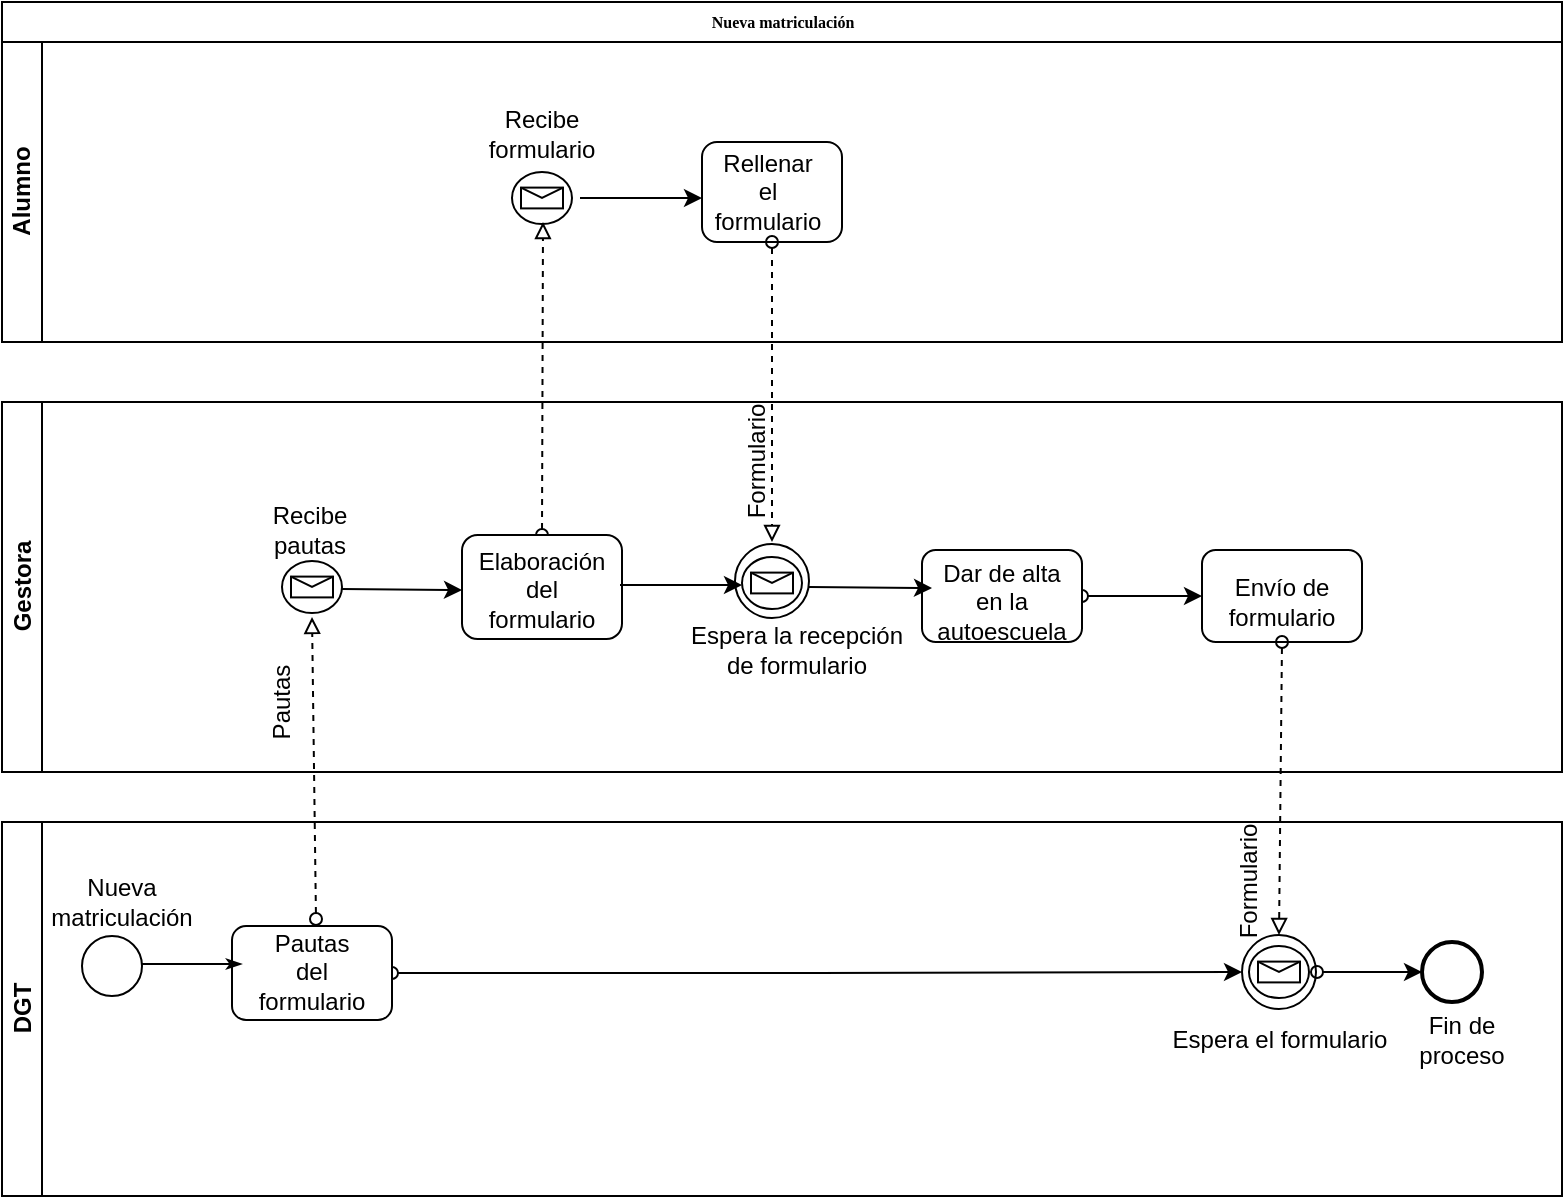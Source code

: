 <mxfile version="12.2.7" type="device" pages="2"><diagram name="Page-1" id="c7488fd3-1785-93aa-aadb-54a6760d102a"><mxGraphModel dx="1408" dy="1591" grid="1" gridSize="10" guides="1" tooltips="1" connect="1" arrows="1" fold="1" page="1" pageScale="1" pageWidth="1100" pageHeight="850" background="#ffffff" math="0" shadow="0"><root><mxCell id="0"/><mxCell id="1" parent="0"/><mxCell id="2b4e8129b02d487f-1" value="&lt;div&gt;Nueva matriculación&lt;/div&gt;" style="swimlane;html=1;childLayout=stackLayout;horizontal=1;startSize=20;horizontalStack=0;rounded=0;shadow=0;labelBackgroundColor=none;strokeColor=#000000;strokeWidth=1;fillColor=#ffffff;fontFamily=Verdana;fontSize=8;fontColor=#000000;align=center;" parent="1" vertex="1"><mxGeometry x="180" y="-140" width="780" height="20" as="geometry"/></mxCell><mxCell id="2b4e8129b02d487f-2" value="&lt;div&gt;Alumno&lt;/div&gt;" style="swimlane;html=1;startSize=20;horizontal=0;" parent="1" vertex="1"><mxGeometry x="180" y="-120" width="780" height="150" as="geometry"/></mxCell><mxCell id="2b4e8129b02d487f-7" value="" style="rounded=1;whiteSpace=wrap;html=1;shadow=0;labelBackgroundColor=none;strokeColor=#000000;strokeWidth=1;fillColor=#ffffff;fontFamily=Verdana;fontSize=8;fontColor=#000000;align=center;" parent="2b4e8129b02d487f-2" vertex="1"><mxGeometry x="350" y="50" width="70" height="50" as="geometry"/></mxCell><mxCell id="YuflgJRQoO6ENukYpwJO-20" value="" style="endArrow=block;dashed=1;html=1;entryX=0.5;entryY=1;entryDx=0;entryDy=0;strokeColor=#000000;endFill=0;startArrow=oval;startFill=0;exitX=0.5;exitY=0;exitDx=0;exitDy=0;" parent="2b4e8129b02d487f-2" source="YuflgJRQoO6ENukYpwJO-17" edge="1"><mxGeometry width="50" height="50" relative="1" as="geometry"><mxPoint x="270.5" y="218.5" as="sourcePoint"/><mxPoint x="270.5" y="90" as="targetPoint"/></mxGeometry></mxCell><mxCell id="YuflgJRQoO6ENukYpwJO-21" value="Rellenar el formulario" style="text;html=1;strokeColor=none;fillColor=none;align=center;verticalAlign=middle;whiteSpace=wrap;rounded=0;" parent="2b4e8129b02d487f-2" vertex="1"><mxGeometry x="362.5" y="65" width="40" height="20" as="geometry"/></mxCell><mxCell id="YuflgJRQoO6ENukYpwJO-26" value="" style="shape=mxgraph.bpmn.shape;html=1;verticalLabelPosition=bottom;labelBackgroundColor=#ffffff;verticalAlign=top;perimeter=ellipsePerimeter;outline=standard;symbol=message;fontFamily=Helvetica;fontSize=12;fontColor=#000000;align=center;strokeColor=#000000;strokeWidth=1;fillColor=none;perimeterSpacing=4;" parent="2b4e8129b02d487f-2" vertex="1"><mxGeometry x="255" y="65" width="30" height="26" as="geometry"/></mxCell><mxCell id="YuflgJRQoO6ENukYpwJO-30" value="Recibe formulario" style="text;html=1;strokeColor=none;fillColor=none;align=center;verticalAlign=middle;whiteSpace=wrap;rounded=0;" parent="2b4e8129b02d487f-2" vertex="1"><mxGeometry x="240" y="30" width="60" height="32" as="geometry"/></mxCell><mxCell id="YuflgJRQoO6ENukYpwJO-31" value="" style="endArrow=classic;html=1;strokeColor=#000000;exitX=1;exitY=0.5;exitDx=0;exitDy=0;" parent="2b4e8129b02d487f-2" source="YuflgJRQoO6ENukYpwJO-26" edge="1"><mxGeometry width="50" height="50" relative="1" as="geometry"><mxPoint x="290" y="110" as="sourcePoint"/><mxPoint x="350" y="78" as="targetPoint"/></mxGeometry></mxCell><mxCell id="2b4e8129b02d487f-3" value="&lt;div&gt;Gestora&lt;/div&gt;" style="swimlane;html=1;startSize=20;horizontal=0;" parent="1" vertex="1"><mxGeometry x="180" y="60" width="780" height="185" as="geometry"/></mxCell><mxCell id="YuflgJRQoO6ENukYpwJO-11" value="Recibe pautas" style="text;html=1;strokeColor=none;fillColor=none;align=center;verticalAlign=middle;whiteSpace=wrap;rounded=0;" parent="2b4e8129b02d487f-3" vertex="1"><mxGeometry x="133.5" y="54" width="40" height="20" as="geometry"/></mxCell><mxCell id="YuflgJRQoO6ENukYpwJO-15" value="" style="shape=mxgraph.bpmn.shape;html=1;verticalLabelPosition=bottom;labelBackgroundColor=#ffffff;verticalAlign=top;perimeter=ellipsePerimeter;outline=standard;symbol=message;fontFamily=Helvetica;fontSize=12;fontColor=#000000;align=center;strokeColor=#000000;strokeWidth=1;fillColor=none;perimeterSpacing=2;" parent="2b4e8129b02d487f-3" vertex="1"><mxGeometry x="140" y="79.5" width="30" height="26" as="geometry"/></mxCell><mxCell id="YuflgJRQoO6ENukYpwJO-16" value="" style="endArrow=classic;html=1;strokeColor=#000000;" parent="2b4e8129b02d487f-3" edge="1"><mxGeometry width="50" height="50" relative="1" as="geometry"><mxPoint x="170" y="93.5" as="sourcePoint"/><mxPoint x="230" y="94" as="targetPoint"/></mxGeometry></mxCell><mxCell id="YuflgJRQoO6ENukYpwJO-17" value="" style="rounded=1;whiteSpace=wrap;html=1;shadow=0;labelBackgroundColor=none;strokeColor=#000000;strokeWidth=1;fillColor=#ffffff;fontFamily=Verdana;fontSize=8;fontColor=#000000;align=center;" parent="2b4e8129b02d487f-3" vertex="1"><mxGeometry x="230" y="66.5" width="80" height="52" as="geometry"/></mxCell><mxCell id="YuflgJRQoO6ENukYpwJO-18" value="Elaboración del formulario" style="text;html=1;strokeColor=none;fillColor=none;align=center;verticalAlign=middle;whiteSpace=wrap;rounded=0;" parent="2b4e8129b02d487f-3" vertex="1"><mxGeometry x="250" y="83.5" width="40" height="20" as="geometry"/></mxCell><mxCell id="YuflgJRQoO6ENukYpwJO-32" value="Pautas" style="text;html=1;strokeColor=none;fillColor=none;align=center;verticalAlign=middle;whiteSpace=wrap;rounded=0;rotation=-90;" parent="2b4e8129b02d487f-3" vertex="1"><mxGeometry x="120" y="140" width="40" height="20" as="geometry"/></mxCell><mxCell id="YuflgJRQoO6ENukYpwJO-33" value="" style="endArrow=block;dashed=1;html=1;strokeColor=#000000;endFill=0;startArrow=oval;startFill=0;exitX=0.5;exitY=1;exitDx=0;exitDy=0;" parent="2b4e8129b02d487f-3" source="2b4e8129b02d487f-7" edge="1"><mxGeometry width="50" height="50" relative="1" as="geometry"><mxPoint x="379.5" y="93.5" as="sourcePoint"/><mxPoint x="385" y="70" as="targetPoint"/></mxGeometry></mxCell><mxCell id="YuflgJRQoO6ENukYpwJO-34" value="Formulario" style="text;html=1;strokeColor=none;fillColor=none;align=center;verticalAlign=middle;whiteSpace=wrap;rounded=0;rotation=-90;" parent="2b4e8129b02d487f-3" vertex="1"><mxGeometry x="357.5" y="20" width="40" height="20" as="geometry"/></mxCell><mxCell id="YuflgJRQoO6ENukYpwJO-25" value="" style="ellipse;whiteSpace=wrap;html=1;aspect=fixed;strokeColor=#000000;strokeWidth=1;" parent="2b4e8129b02d487f-3" vertex="1"><mxGeometry x="366.5" y="71" width="37" height="37" as="geometry"/></mxCell><mxCell id="YuflgJRQoO6ENukYpwJO-36" value="" style="shape=mxgraph.bpmn.shape;html=1;verticalLabelPosition=bottom;labelBackgroundColor=#ffffff;verticalAlign=top;perimeter=ellipsePerimeter;outline=standard;symbol=message;fontFamily=Helvetica;fontSize=12;fontColor=#000000;align=center;strokeColor=#000000;strokeWidth=1;fillColor=none;perimeterSpacing=4;" parent="2b4e8129b02d487f-3" vertex="1"><mxGeometry x="370" y="77.5" width="30" height="26" as="geometry"/></mxCell><mxCell id="YuflgJRQoO6ENukYpwJO-37" value="Espera la recepción de formulario" style="text;html=1;strokeColor=none;fillColor=none;align=center;verticalAlign=middle;whiteSpace=wrap;rounded=0;" parent="2b4e8129b02d487f-3" vertex="1"><mxGeometry x="340" y="108" width="115" height="32" as="geometry"/></mxCell><mxCell id="YuflgJRQoO6ENukYpwJO-38" value="" style="endArrow=classic;html=1;strokeColor=#000000;exitX=1;exitY=0.5;exitDx=0;exitDy=0;" parent="2b4e8129b02d487f-3" edge="1"><mxGeometry width="50" height="50" relative="1" as="geometry"><mxPoint x="309" y="91.5" as="sourcePoint"/><mxPoint x="370" y="91.5" as="targetPoint"/></mxGeometry></mxCell><mxCell id="YuflgJRQoO6ENukYpwJO-48" value="" style="edgeStyle=orthogonalEdgeStyle;rounded=0;orthogonalLoop=1;jettySize=auto;html=1;startArrow=oval;startFill=0;endArrow=classic;endFill=1;strokeColor=#000000;entryX=0;entryY=0.5;entryDx=0;entryDy=0;" parent="2b4e8129b02d487f-3" source="2b4e8129b02d487f-14" target="2b4e8129b02d487f-17" edge="1"><mxGeometry relative="1" as="geometry"/></mxCell><mxCell id="2b4e8129b02d487f-14" value="" style="rounded=1;whiteSpace=wrap;html=1;shadow=0;labelBackgroundColor=none;strokeColor=#000000;strokeWidth=1;fillColor=#ffffff;fontFamily=Verdana;fontSize=8;fontColor=#000000;align=center;" parent="2b4e8129b02d487f-3" vertex="1"><mxGeometry x="460" y="74" width="80" height="46" as="geometry"/></mxCell><mxCell id="YuflgJRQoO6ENukYpwJO-42" value="" style="endArrow=classic;html=1;strokeColor=#000000;exitX=1;exitY=0.5;exitDx=0;exitDy=0;" parent="2b4e8129b02d487f-3" edge="1"><mxGeometry width="50" height="50" relative="1" as="geometry"><mxPoint x="403.5" y="92.5" as="sourcePoint"/><mxPoint x="465" y="93" as="targetPoint"/></mxGeometry></mxCell><mxCell id="YuflgJRQoO6ENukYpwJO-43" value="Dar de alta en la autoescuela" style="text;html=1;strokeColor=none;fillColor=none;align=center;verticalAlign=middle;whiteSpace=wrap;rounded=0;" parent="2b4e8129b02d487f-3" vertex="1"><mxGeometry x="470" y="89" width="60" height="21" as="geometry"/></mxCell><mxCell id="2b4e8129b02d487f-17" value="" style="rounded=1;whiteSpace=wrap;html=1;shadow=0;labelBackgroundColor=none;strokeColor=#000000;strokeWidth=1;fillColor=#ffffff;fontFamily=Verdana;fontSize=8;fontColor=#000000;align=center;" parent="2b4e8129b02d487f-3" vertex="1"><mxGeometry x="600" y="74" width="80" height="46" as="geometry"/></mxCell><mxCell id="YuflgJRQoO6ENukYpwJO-44" value="Envío de formulario" style="text;html=1;strokeColor=none;fillColor=none;align=center;verticalAlign=middle;whiteSpace=wrap;rounded=0;" parent="2b4e8129b02d487f-3" vertex="1"><mxGeometry x="610" y="89.5" width="60" height="21" as="geometry"/></mxCell><mxCell id="YuflgJRQoO6ENukYpwJO-49" value="" style="endArrow=block;dashed=1;html=1;strokeColor=#000000;endFill=0;startArrow=oval;startFill=0;exitX=0.5;exitY=1;exitDx=0;exitDy=0;entryX=0.5;entryY=0;entryDx=0;entryDy=0;" parent="2b4e8129b02d487f-3" target="YuflgJRQoO6ENukYpwJO-52" edge="1"><mxGeometry width="50" height="50" relative="1" as="geometry"><mxPoint x="640" y="120" as="sourcePoint"/><mxPoint x="640" y="240" as="targetPoint"/></mxGeometry></mxCell><mxCell id="2b4e8129b02d487f-4" value="DGT" style="swimlane;html=1;startSize=20;horizontal=0;" parent="1" vertex="1"><mxGeometry x="180" y="270" width="780" height="187" as="geometry"/></mxCell><mxCell id="2b4e8129b02d487f-28" style="edgeStyle=orthogonalEdgeStyle;rounded=0;html=1;labelBackgroundColor=none;startArrow=none;startFill=0;startSize=5;endArrow=classicThin;endFill=1;endSize=5;jettySize=auto;orthogonalLoop=1;strokeColor=#000000;strokeWidth=1;fontFamily=Verdana;fontSize=8;fontColor=#000000;" parent="2b4e8129b02d487f-4" edge="1"><mxGeometry relative="1" as="geometry"/></mxCell><mxCell id="2b4e8129b02d487f-29" value="Yes" style="edgeStyle=orthogonalEdgeStyle;rounded=0;html=1;entryX=0;entryY=0.5;labelBackgroundColor=none;startArrow=none;startFill=0;startSize=5;endArrow=classicThin;endFill=1;endSize=5;jettySize=auto;orthogonalLoop=1;strokeColor=#000000;strokeWidth=1;fontFamily=Verdana;fontSize=8;fontColor=#000000;" parent="2b4e8129b02d487f-4" edge="1"><mxGeometry x="-0.501" y="6" relative="1" as="geometry"><mxPoint as="offset"/></mxGeometry></mxCell><mxCell id="2b4e8129b02d487f-30" style="edgeStyle=orthogonalEdgeStyle;rounded=0;html=1;labelBackgroundColor=none;startArrow=none;startFill=0;startSize=5;endArrow=classicThin;endFill=1;endSize=5;jettySize=auto;orthogonalLoop=1;strokeColor=#000000;strokeWidth=1;fontFamily=Verdana;fontSize=8;fontColor=#000000;" parent="2b4e8129b02d487f-4" edge="1"><mxGeometry relative="1" as="geometry"/></mxCell><mxCell id="2b4e8129b02d487f-5" value="" style="ellipse;whiteSpace=wrap;html=1;rounded=0;shadow=0;labelBackgroundColor=none;strokeColor=#000000;strokeWidth=1;fillColor=#ffffff;fontFamily=Verdana;fontSize=8;fontColor=#000000;align=center;" parent="2b4e8129b02d487f-4" vertex="1"><mxGeometry x="40" y="57" width="30" height="30" as="geometry"/></mxCell><mxCell id="YuflgJRQoO6ENukYpwJO-2" value="Nueva matriculación" style="text;html=1;strokeColor=none;fillColor=none;align=center;verticalAlign=middle;whiteSpace=wrap;rounded=0;" parent="2b4e8129b02d487f-4" vertex="1"><mxGeometry x="40" y="30" width="40" height="20" as="geometry"/></mxCell><mxCell id="YuflgJRQoO6ENukYpwJO-55" value="" style="edgeStyle=orthogonalEdgeStyle;rounded=0;orthogonalLoop=1;jettySize=auto;html=1;startArrow=oval;startFill=0;endArrow=classic;endFill=1;strokeColor=#000000;entryX=0;entryY=0.5;entryDx=0;entryDy=0;" parent="2b4e8129b02d487f-4" source="YuflgJRQoO6ENukYpwJO-4" target="YuflgJRQoO6ENukYpwJO-52" edge="1"><mxGeometry relative="1" as="geometry"><mxPoint x="600" y="65" as="targetPoint"/></mxGeometry></mxCell><mxCell id="YuflgJRQoO6ENukYpwJO-4" value="" style="rounded=1;whiteSpace=wrap;html=1;shadow=0;labelBackgroundColor=none;strokeColor=#000000;strokeWidth=1;fillColor=#ffffff;fontFamily=Verdana;fontSize=8;fontColor=#000000;align=center;" parent="2b4e8129b02d487f-4" vertex="1"><mxGeometry x="115" y="52" width="80" height="47" as="geometry"/></mxCell><mxCell id="YuflgJRQoO6ENukYpwJO-5" style="edgeStyle=orthogonalEdgeStyle;rounded=0;html=1;labelBackgroundColor=none;startArrow=none;startFill=0;startSize=5;endArrow=classicThin;endFill=1;endSize=5;jettySize=auto;orthogonalLoop=1;strokeColor=#000000;strokeWidth=1;fontFamily=Verdana;fontSize=8;fontColor=#000000;" parent="2b4e8129b02d487f-4" edge="1"><mxGeometry relative="1" as="geometry"><mxPoint x="70" y="71" as="sourcePoint"/><mxPoint x="120" y="71" as="targetPoint"/></mxGeometry></mxCell><mxCell id="YuflgJRQoO6ENukYpwJO-6" value="Pautas del formulario" style="text;html=1;strokeColor=none;fillColor=none;align=center;verticalAlign=middle;whiteSpace=wrap;rounded=0;" parent="2b4e8129b02d487f-4" vertex="1"><mxGeometry x="135" y="65" width="40" height="20" as="geometry"/></mxCell><mxCell id="YuflgJRQoO6ENukYpwJO-8" value="" style="endArrow=block;dashed=1;html=1;entryX=0.5;entryY=1;entryDx=0;entryDy=0;strokeColor=#000000;endFill=0;startArrow=oval;startFill=0;" parent="2b4e8129b02d487f-4" target="YuflgJRQoO6ENukYpwJO-15" edge="1"><mxGeometry width="50" height="50" relative="1" as="geometry"><mxPoint x="157" y="48.5" as="sourcePoint"/><mxPoint x="157" y="-80" as="targetPoint"/></mxGeometry></mxCell><mxCell id="YuflgJRQoO6ENukYpwJO-52" value="" style="ellipse;whiteSpace=wrap;html=1;aspect=fixed;strokeColor=#000000;strokeWidth=1;" parent="2b4e8129b02d487f-4" vertex="1"><mxGeometry x="620" y="56.5" width="37" height="37" as="geometry"/></mxCell><mxCell id="YuflgJRQoO6ENukYpwJO-53" value="" style="shape=mxgraph.bpmn.shape;html=1;verticalLabelPosition=bottom;labelBackgroundColor=#ffffff;verticalAlign=top;perimeter=ellipsePerimeter;outline=standard;symbol=message;fontFamily=Helvetica;fontSize=12;fontColor=#000000;align=center;strokeColor=#000000;strokeWidth=1;fillColor=none;perimeterSpacing=4;" parent="2b4e8129b02d487f-4" vertex="1"><mxGeometry x="623.5" y="62" width="30" height="26" as="geometry"/></mxCell><mxCell id="YuflgJRQoO6ENukYpwJO-56" value="Formulario" style="text;html=1;strokeColor=none;fillColor=none;align=center;verticalAlign=middle;whiteSpace=wrap;rounded=0;rotation=-90;" parent="2b4e8129b02d487f-4" vertex="1"><mxGeometry x="603.5" y="20" width="40" height="20" as="geometry"/></mxCell><mxCell id="YuflgJRQoO6ENukYpwJO-59" value="Espera el formulario" style="text;html=1;strokeColor=none;fillColor=none;align=center;verticalAlign=middle;whiteSpace=wrap;rounded=0;rotation=0;direction=west;" parent="2b4e8129b02d487f-4" vertex="1"><mxGeometry x="582.5" y="99" width="112" height="20" as="geometry"/></mxCell><mxCell id="YuflgJRQoO6ENukYpwJO-61" value="" style="edgeStyle=orthogonalEdgeStyle;rounded=0;orthogonalLoop=1;jettySize=auto;html=1;startArrow=oval;startFill=0;endArrow=classic;endFill=1;strokeColor=#000000;exitX=1;exitY=0.5;exitDx=0;exitDy=0;entryX=0;entryY=0.5;entryDx=0;entryDy=0;" parent="2b4e8129b02d487f-4" source="YuflgJRQoO6ENukYpwJO-53" target="YuflgJRQoO6ENukYpwJO-60" edge="1"><mxGeometry relative="1" as="geometry"><mxPoint x="700" y="40" as="targetPoint"/></mxGeometry></mxCell><mxCell id="YuflgJRQoO6ENukYpwJO-60" value="" style="ellipse;whiteSpace=wrap;html=1;rounded=0;shadow=0;labelBackgroundColor=none;strokeColor=#000000;strokeWidth=2;fillColor=#ffffff;fontFamily=Verdana;fontSize=8;fontColor=#000000;align=center;" parent="2b4e8129b02d487f-4" vertex="1"><mxGeometry x="710" y="60" width="30" height="30" as="geometry"/></mxCell><mxCell id="YuflgJRQoO6ENukYpwJO-62" value="Fin de proceso" style="text;html=1;strokeColor=none;fillColor=none;align=center;verticalAlign=middle;whiteSpace=wrap;rounded=0;rotation=0;direction=west;" parent="2b4e8129b02d487f-4" vertex="1"><mxGeometry x="694.5" y="98.5" width="70" height="21" as="geometry"/></mxCell></root></mxGraphModel></diagram><diagram id="R3vscmj2q74kamEbKWrO" name="Page-2"><mxGraphModel dx="1408" dy="741" grid="1" gridSize="10" guides="1" tooltips="1" connect="1" arrows="1" fold="1" page="1" pageScale="1" pageWidth="827" pageHeight="1169" math="0" shadow="0"><root><mxCell id="62UHj_8m70tI9023LGrU-0"/><mxCell id="62UHj_8m70tI9023LGrU-1" parent="62UHj_8m70tI9023LGrU-0"/><mxCell id="62UHj_8m70tI9023LGrU-3" value="&lt;div&gt;Alumno&lt;/div&gt;" style="swimlane;html=1;startSize=20;horizontal=0;" parent="62UHj_8m70tI9023LGrU-1" vertex="1"><mxGeometry x="180" y="60" width="780" height="150" as="geometry"/></mxCell><mxCell id="62UHj_8m70tI9023LGrU-5" value="" style="rounded=1;whiteSpace=wrap;html=1;shadow=0;labelBackgroundColor=none;strokeColor=#000000;strokeWidth=1;fillColor=#ffffff;fontFamily=Verdana;fontSize=8;fontColor=#000000;align=center;" parent="62UHj_8m70tI9023LGrU-3" vertex="1"><mxGeometry x="350" y="50" width="70" height="50" as="geometry"/></mxCell><mxCell id="62UHj_8m70tI9023LGrU-8" value="Dar clase práctica" style="text;html=1;strokeColor=none;fillColor=none;align=center;verticalAlign=middle;whiteSpace=wrap;rounded=0;" parent="62UHj_8m70tI9023LGrU-3" vertex="1"><mxGeometry x="362.5" y="65" width="40" height="20" as="geometry"/></mxCell><mxCell id="62UHj_8m70tI9023LGrU-10" value="Recibe Bono" style="text;html=1;strokeColor=none;fillColor=none;align=center;verticalAlign=middle;whiteSpace=wrap;rounded=0;" parent="62UHj_8m70tI9023LGrU-3" vertex="1"><mxGeometry x="240" y="30" width="60" height="32" as="geometry"/></mxCell><mxCell id="62UHj_8m70tI9023LGrU-11" value="" style="endArrow=classic;html=1;strokeColor=#000000;exitX=1;exitY=0.5;exitDx=0;exitDy=0;" parent="62UHj_8m70tI9023LGrU-3" edge="1"><mxGeometry width="50" height="50" relative="1" as="geometry"><mxPoint x="289.0" y="78" as="sourcePoint"/><mxPoint x="350" y="78" as="targetPoint"/></mxGeometry></mxCell><mxCell id="62UHj_8m70tI9023LGrU-40" value="" style="ellipse;whiteSpace=wrap;html=1;rounded=0;shadow=0;labelBackgroundColor=none;strokeColor=#000000;strokeWidth=1;fillColor=#ffffff;fontFamily=Verdana;fontSize=8;fontColor=#000000;align=center;" parent="62UHj_8m70tI9023LGrU-3" vertex="1"><mxGeometry x="40" y="61" width="30" height="30" as="geometry"/></mxCell><mxCell id="62UHj_8m70tI9023LGrU-44" style="edgeStyle=orthogonalEdgeStyle;rounded=0;html=1;labelBackgroundColor=none;startArrow=none;startFill=0;startSize=5;endArrow=classicThin;endFill=1;endSize=5;jettySize=auto;orthogonalLoop=1;strokeColor=#000000;strokeWidth=1;fontFamily=Verdana;fontSize=8;fontColor=#000000;" parent="62UHj_8m70tI9023LGrU-3" edge="1"><mxGeometry relative="1" as="geometry"><mxPoint x="70" y="77.5" as="sourcePoint"/><mxPoint x="120" y="77.5" as="targetPoint"/></mxGeometry></mxCell><mxCell id="62UHj_8m70tI9023LGrU-43" value="Comprar bono" style="rounded=1;whiteSpace=wrap;html=1;shadow=0;labelBackgroundColor=none;strokeColor=#000000;strokeWidth=1;fillColor=#ffffff;fontFamily=Verdana;fontSize=11;fontColor=#000000;align=center;" parent="62UHj_8m70tI9023LGrU-3" vertex="1"><mxGeometry x="115" y="52.5" width="80" height="47" as="geometry"/></mxCell><mxCell id="u8wR6ZIkoryfTPosUOqS-2" value="" style="endArrow=classic;html=1;strokeColor=#000000;exitX=1;exitY=0.5;exitDx=0;exitDy=0;" parent="62UHj_8m70tI9023LGrU-3" edge="1"><mxGeometry width="50" height="50" relative="1" as="geometry"><mxPoint x="194.0" y="77.5" as="sourcePoint"/><mxPoint x="255" y="77.5" as="targetPoint"/></mxGeometry></mxCell><mxCell id="u8wR6ZIkoryfTPosUOqS-9" value="" style="ellipse;whiteSpace=wrap;html=1;aspect=fixed;strokeColor=#000000;strokeWidth=1;" parent="62UHj_8m70tI9023LGrU-3" vertex="1"><mxGeometry x="254" y="60" width="37" height="37" as="geometry"/></mxCell><mxCell id="u8wR6ZIkoryfTPosUOqS-10" value="" style="shape=mxgraph.bpmn.shape;html=1;verticalLabelPosition=bottom;labelBackgroundColor=#ffffff;verticalAlign=top;perimeter=ellipsePerimeter;outline=standard;symbol=message;fontFamily=Helvetica;fontSize=12;fontColor=#000000;align=center;strokeColor=#000000;strokeWidth=1;fillColor=none;perimeterSpacing=4;" parent="62UHj_8m70tI9023LGrU-3" vertex="1"><mxGeometry x="257.5" y="66.5" width="30" height="26" as="geometry"/></mxCell><mxCell id="Tu47i8s4khAMISkz7aZB-0" value="Nueva clase&lt;br&gt;práctica" style="text;html=1;resizable=0;points=[];autosize=1;align=left;verticalAlign=top;spacingTop=-4;" vertex="1" parent="62UHj_8m70tI9023LGrU-3"><mxGeometry x="30" y="100" width="80" height="30" as="geometry"/></mxCell><mxCell id="u8wR6ZIkoryfTPosUOqS-1" value="" style="endArrow=block;dashed=1;html=1;entryX=0.5;entryY=0;entryDx=0;entryDy=0;strokeColor=#000000;endFill=0;startArrow=oval;startFill=0;exitX=0.5;exitY=1;exitDx=0;exitDy=0;" parent="62UHj_8m70tI9023LGrU-1" source="62UHj_8m70tI9023LGrU-43" target="62UHj_8m70tI9023LGrU-15" edge="1"><mxGeometry width="50" height="50" relative="1" as="geometry"><mxPoint x="270.0" y="324.5" as="sourcePoint"/><mxPoint x="270.0" y="196.0" as="targetPoint"/></mxGeometry></mxCell><mxCell id="62UHj_8m70tI9023LGrU-13" value="&lt;div&gt;Gestora&lt;/div&gt;" style="swimlane;html=1;startSize=20;horizontal=0;" parent="62UHj_8m70tI9023LGrU-1" vertex="1"><mxGeometry x="180" y="240" width="780" height="200" as="geometry"/></mxCell><mxCell id="62UHj_8m70tI9023LGrU-14" value="Recibe petición" style="text;html=1;strokeColor=none;fillColor=none;align=center;verticalAlign=middle;whiteSpace=wrap;rounded=0;" parent="62UHj_8m70tI9023LGrU-13" vertex="1"><mxGeometry x="135" y="123" width="40" height="20" as="geometry"/></mxCell><mxCell id="62UHj_8m70tI9023LGrU-15" value="" style="shape=mxgraph.bpmn.shape;html=1;verticalLabelPosition=bottom;labelBackgroundColor=#ffffff;verticalAlign=top;perimeter=ellipsePerimeter;outline=standard;symbol=message;fontFamily=Helvetica;fontSize=12;fontColor=#000000;align=center;strokeColor=#000000;strokeWidth=1;fillColor=none;perimeterSpacing=2;" parent="62UHj_8m70tI9023LGrU-13" vertex="1"><mxGeometry x="140" y="79.5" width="30" height="26" as="geometry"/></mxCell><mxCell id="62UHj_8m70tI9023LGrU-16" value="" style="endArrow=classic;html=1;strokeColor=#000000;" parent="62UHj_8m70tI9023LGrU-13" edge="1"><mxGeometry width="50" height="50" relative="1" as="geometry"><mxPoint x="170" y="93.5" as="sourcePoint"/><mxPoint x="230" y="94" as="targetPoint"/></mxGeometry></mxCell><mxCell id="62UHj_8m70tI9023LGrU-17" value="" style="rounded=1;whiteSpace=wrap;html=1;shadow=0;labelBackgroundColor=none;strokeColor=#000000;strokeWidth=1;fillColor=#ffffff;fontFamily=Verdana;fontSize=8;fontColor=#000000;align=center;" parent="62UHj_8m70tI9023LGrU-13" vertex="1"><mxGeometry x="230" y="66.5" width="80" height="52" as="geometry"/></mxCell><mxCell id="62UHj_8m70tI9023LGrU-18" value="Elaboración del bono" style="text;html=1;strokeColor=none;fillColor=none;align=center;verticalAlign=middle;whiteSpace=wrap;rounded=0;" parent="62UHj_8m70tI9023LGrU-13" vertex="1"><mxGeometry x="250" y="83.5" width="40" height="20" as="geometry"/></mxCell><mxCell id="62UHj_8m70tI9023LGrU-21" value="Bono" style="text;html=1;strokeColor=none;fillColor=none;align=center;verticalAlign=middle;whiteSpace=wrap;rounded=0;rotation=-90;" parent="62UHj_8m70tI9023LGrU-13" vertex="1"><mxGeometry x="357.5" y="20" width="40" height="20" as="geometry"/></mxCell><mxCell id="u8wR6ZIkoryfTPosUOqS-80" value="" style="edgeStyle=orthogonalEdgeStyle;rounded=0;orthogonalLoop=1;jettySize=auto;html=1;fontSize=11;" parent="62UHj_8m70tI9023LGrU-13" source="62UHj_8m70tI9023LGrU-30" target="62UHj_8m70tI9023LGrU-34" edge="1"><mxGeometry relative="1" as="geometry"/></mxCell><mxCell id="62UHj_8m70tI9023LGrU-30" value="&lt;font style=&quot;font-size: 12px&quot;&gt;Actualzar perfil alumno&lt;/font&gt;" style="rounded=1;whiteSpace=wrap;html=1;shadow=0;labelBackgroundColor=none;strokeColor=#000000;strokeWidth=1;fillColor=#ffffff;fontFamily=Verdana;fontSize=8;fontColor=#000000;align=center;" parent="62UHj_8m70tI9023LGrU-13" vertex="1"><mxGeometry x="580" y="69.5" width="80" height="46" as="geometry"/></mxCell><mxCell id="62UHj_8m70tI9023LGrU-34" value="" style="ellipse;whiteSpace=wrap;html=1;rounded=0;shadow=0;labelBackgroundColor=none;strokeColor=#000000;strokeWidth=2;fillColor=#ffffff;fontFamily=Verdana;fontSize=8;fontColor=#000000;align=center;" parent="62UHj_8m70tI9023LGrU-13" vertex="1"><mxGeometry x="729" y="79" width="31" height="27" as="geometry"/></mxCell><mxCell id="62UHj_8m70tI9023LGrU-35" value="Fin de proceso" style="text;html=1;strokeColor=none;fillColor=none;align=center;verticalAlign=middle;whiteSpace=wrap;rounded=0;rotation=0;direction=west;" parent="62UHj_8m70tI9023LGrU-13" vertex="1"><mxGeometry x="710" y="120" width="70" height="21" as="geometry"/></mxCell><mxCell id="u8wR6ZIkoryfTPosUOqS-19" value="" style="endArrow=classic;html=1;strokeColor=#000000;exitX=1;exitY=0.5;exitDx=0;exitDy=0;entryX=-0.088;entryY=0.667;entryDx=0;entryDy=0;entryPerimeter=0;" parent="62UHj_8m70tI9023LGrU-13" target="CmwGrhNiXEd4u3D2RBPg-3" edge="1"><mxGeometry width="50" height="50" relative="1" as="geometry"><mxPoint x="310.0" y="93.5" as="sourcePoint"/><mxPoint x="470" y="93.5" as="targetPoint"/></mxGeometry></mxCell><mxCell id="u8wR6ZIkoryfTPosUOqS-20" value="" style="endArrow=block;dashed=1;html=1;strokeColor=#000000;endFill=0;startArrow=oval;startFill=0;exitX=0.5;exitY=0;exitDx=0;exitDy=0;" parent="62UHj_8m70tI9023LGrU-13" edge="1" source="62UHj_8m70tI9023LGrU-27"><mxGeometry width="50" height="50" relative="1" as="geometry"><mxPoint x="490.0" y="235" as="sourcePoint"/><mxPoint x="492" y="120" as="targetPoint"/></mxGeometry></mxCell><mxCell id="u8wR6ZIkoryfTPosUOqS-74" value="" style="edgeStyle=orthogonalEdgeStyle;rounded=0;orthogonalLoop=1;jettySize=auto;html=1;fontSize=11;" parent="62UHj_8m70tI9023LGrU-13" edge="1"><mxGeometry relative="1" as="geometry"><mxPoint x="579.5" y="93.5" as="targetPoint"/><mxPoint x="520" y="94" as="sourcePoint"/><Array as="points"><mxPoint x="560" y="94"/><mxPoint x="560" y="94"/></Array></mxGeometry></mxCell><mxCell id="u8wR6ZIkoryfTPosUOqS-78" value="Bono" style="text;html=1;strokeColor=none;fillColor=none;align=center;verticalAlign=middle;whiteSpace=wrap;rounded=0;rotation=-90;" parent="62UHj_8m70tI9023LGrU-13" vertex="1"><mxGeometry x="230" y="20" width="40" height="20" as="geometry"/></mxCell><mxCell id="u8wR6ZIkoryfTPosUOqS-79" value="Dinero" style="text;html=1;strokeColor=none;fillColor=none;align=center;verticalAlign=middle;whiteSpace=wrap;rounded=0;rotation=-90;direction=south;" parent="62UHj_8m70tI9023LGrU-13" vertex="1"><mxGeometry x="130" y="20" width="20" height="40" as="geometry"/></mxCell><mxCell id="62UHj_8m70tI9023LGrU-49" value="Bono" style="text;html=1;strokeColor=none;fillColor=none;align=center;verticalAlign=middle;whiteSpace=wrap;rounded=0;rotation=-90;" parent="62UHj_8m70tI9023LGrU-13" vertex="1"><mxGeometry x="450" y="160" width="40" height="20" as="geometry"/></mxCell><mxCell id="CmwGrhNiXEd4u3D2RBPg-3" value="Bono" style="shape=note;whiteSpace=wrap;html=1;backgroundOutline=1;darkOpacity=0.05;" vertex="1" parent="62UHj_8m70tI9023LGrU-13"><mxGeometry x="464.5" y="43.5" width="51" height="75" as="geometry"/></mxCell><mxCell id="62UHj_8m70tI9023LGrU-36" value="&lt;div&gt;Profesor&lt;/div&gt;" style="swimlane;html=1;startSize=20;horizontal=0;" parent="62UHj_8m70tI9023LGrU-1" vertex="1"><mxGeometry x="180" y="440" width="780" height="190" as="geometry"/></mxCell><mxCell id="62UHj_8m70tI9023LGrU-37" style="edgeStyle=orthogonalEdgeStyle;rounded=0;html=1;labelBackgroundColor=none;startArrow=none;startFill=0;startSize=5;endArrow=classicThin;endFill=1;endSize=5;jettySize=auto;orthogonalLoop=1;strokeColor=#000000;strokeWidth=1;fontFamily=Verdana;fontSize=8;fontColor=#000000;" parent="62UHj_8m70tI9023LGrU-36" edge="1"><mxGeometry relative="1" as="geometry"/></mxCell><mxCell id="62UHj_8m70tI9023LGrU-38" value="Yes" style="edgeStyle=orthogonalEdgeStyle;rounded=0;html=1;entryX=0;entryY=0.5;labelBackgroundColor=none;startArrow=none;startFill=0;startSize=5;endArrow=classicThin;endFill=1;endSize=5;jettySize=auto;orthogonalLoop=1;strokeColor=#000000;strokeWidth=1;fontFamily=Verdana;fontSize=8;fontColor=#000000;" parent="62UHj_8m70tI9023LGrU-36" edge="1"><mxGeometry x="-0.501" y="6" relative="1" as="geometry"><mxPoint as="offset"/></mxGeometry></mxCell><mxCell id="62UHj_8m70tI9023LGrU-39" style="edgeStyle=orthogonalEdgeStyle;rounded=0;html=1;labelBackgroundColor=none;startArrow=none;startFill=0;startSize=5;endArrow=classicThin;endFill=1;endSize=5;jettySize=auto;orthogonalLoop=1;strokeColor=#000000;strokeWidth=1;fontFamily=Verdana;fontSize=8;fontColor=#000000;" parent="62UHj_8m70tI9023LGrU-36" edge="1"><mxGeometry relative="1" as="geometry"/></mxCell><mxCell id="u8wR6ZIkoryfTPosUOqS-11" value="" style="ellipse;whiteSpace=wrap;html=1;aspect=fixed;strokeColor=#000000;strokeWidth=1;" parent="62UHj_8m70tI9023LGrU-36" vertex="1"><mxGeometry x="360" y="56.5" width="37" height="37" as="geometry"/></mxCell><mxCell id="u8wR6ZIkoryfTPosUOqS-12" value="" style="shape=mxgraph.bpmn.shape;html=1;verticalLabelPosition=bottom;labelBackgroundColor=#ffffff;verticalAlign=top;perimeter=ellipsePerimeter;outline=standard;symbol=message;fontFamily=Helvetica;fontSize=12;fontColor=#000000;align=center;strokeColor=#000000;strokeWidth=1;fillColor=none;perimeterSpacing=4;" parent="62UHj_8m70tI9023LGrU-36" vertex="1"><mxGeometry x="363.5" y="63" width="30" height="26" as="geometry"/></mxCell><mxCell id="u8wR6ZIkoryfTPosUOqS-14" value="Espera bono" style="text;html=1;resizable=0;points=[];autosize=1;align=left;verticalAlign=top;spacingTop=-4;fontSize=11;" parent="62UHj_8m70tI9023LGrU-36" vertex="1"><mxGeometry x="338.5" y="98.5" width="80" height="10" as="geometry"/></mxCell><mxCell id="62UHj_8m70tI9023LGrU-27" value="Sellar bono" style="rounded=1;whiteSpace=wrap;html=1;shadow=0;labelBackgroundColor=none;strokeColor=#000000;strokeWidth=1;fillColor=#ffffff;fontFamily=Verdana;fontSize=11;fontColor=#000000;align=center;" parent="62UHj_8m70tI9023LGrU-36" vertex="1"><mxGeometry x="450" y="53" width="80" height="46" as="geometry"/></mxCell><mxCell id="62UHj_8m70tI9023LGrU-28" value="" style="endArrow=classic;html=1;strokeColor=#000000;exitX=1;exitY=0.5;exitDx=0;exitDy=0;" parent="62UHj_8m70tI9023LGrU-36" edge="1"><mxGeometry width="50" height="50" relative="1" as="geometry"><mxPoint x="390" y="74" as="sourcePoint"/><mxPoint x="451.5" y="74.5" as="targetPoint"/></mxGeometry></mxCell><mxCell id="62UHj_8m70tI9023LGrU-2" value="Clase práctica" style="swimlane;html=1;childLayout=stackLayout;horizontal=1;startSize=20;horizontalStack=0;rounded=0;shadow=0;labelBackgroundColor=none;strokeColor=#000000;strokeWidth=1;fillColor=#ffffff;fontFamily=Verdana;fontSize=8;fontColor=#000000;align=center;" parent="62UHj_8m70tI9023LGrU-1" vertex="1"><mxGeometry x="180" y="38" width="780" height="23" as="geometry"/></mxCell><mxCell id="62UHj_8m70tI9023LGrU-7" value="" style="endArrow=block;dashed=1;html=1;entryX=0.5;entryY=1;entryDx=0;entryDy=0;strokeColor=#000000;endFill=0;startArrow=oval;startFill=0;exitX=0.5;exitY=0;exitDx=0;exitDy=0;" parent="62UHj_8m70tI9023LGrU-1" target="u8wR6ZIkoryfTPosUOqS-10" edge="1" source="62UHj_8m70tI9023LGrU-17"><mxGeometry width="50" height="50" relative="1" as="geometry"><mxPoint x="450.5" y="278.5" as="sourcePoint"/><mxPoint x="450.5" y="150" as="targetPoint"/></mxGeometry></mxCell><mxCell id="62UHj_8m70tI9023LGrU-20" value="" style="endArrow=block;dashed=1;html=1;strokeColor=#000000;endFill=0;startArrow=oval;startFill=0;exitX=0.5;exitY=1;exitDx=0;exitDy=0;entryX=0.5;entryY=0;entryDx=0;entryDy=0;" parent="62UHj_8m70tI9023LGrU-1" source="62UHj_8m70tI9023LGrU-5" edge="1" target="u8wR6ZIkoryfTPosUOqS-11"><mxGeometry width="50" height="50" relative="1" as="geometry"><mxPoint x="559.5" y="333.5" as="sourcePoint"/><mxPoint x="560" y="480" as="targetPoint"/></mxGeometry></mxCell></root></mxGraphModel></diagram></mxfile>